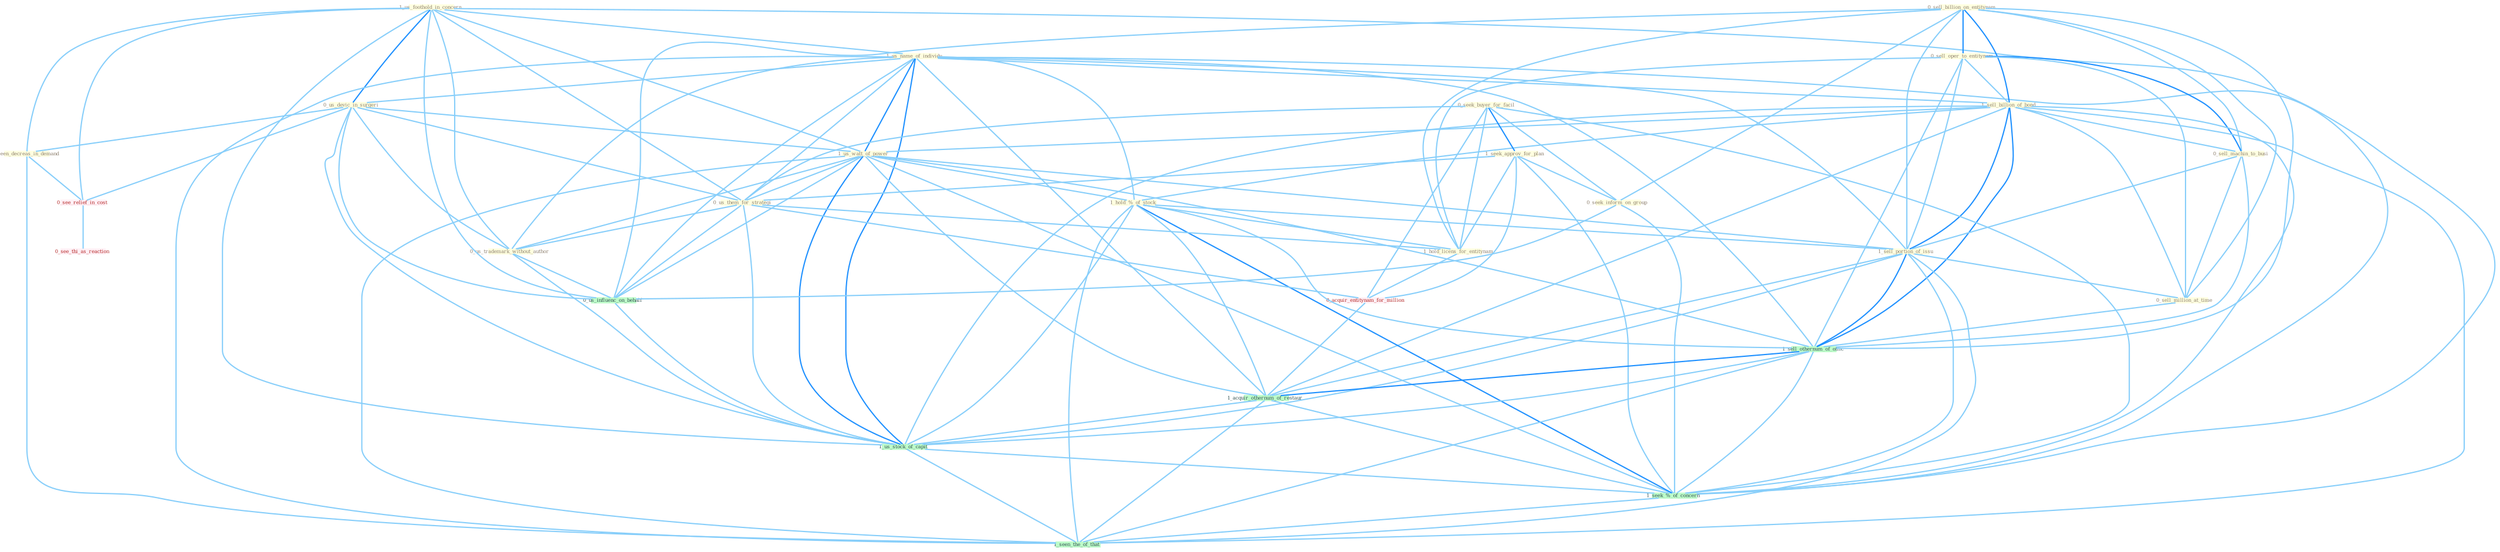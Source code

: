 Graph G{ 
    node
    [shape=polygon,style=filled,width=.5,height=.06,color="#BDFCC9",fixedsize=true,fontsize=4,
    fontcolor="#2f4f4f"];
    {node
    [color="#ffffe0", fontcolor="#8b7d6b"] "1_us_foothold_in_concern " "1_us_name_of_individu " "0_sell_billion_on_entitynam " "0_sell_oper_to_entitynam " "1_sell_billion_of_bond " "0_seek_buyer_for_facil " "0_sell_machin_to_busi " "1_seek_approv_for_plan " "0_us_devic_in_surgeri " "1_us_watt_of_power " "1_seen_decreas_in_demand " "1_hold_%_of_stock " "0_us_them_for_strategi " "1_sell_portion_of_issu " "0_us_trademark_without_author " "0_sell_million_at_time " "1_hold_licens_for_entitynam " "0_seek_inform_on_group "}
{node [color="#fff0f5", fontcolor="#b22222"] "0_acquir_entitynam_for_million " "0_see_relief_in_cost " "0_see_thi_as_reaction "}
edge [color="#B0E2FF"];

	"1_us_foothold_in_concern " -- "1_us_name_of_individu " [w="1", color="#87cefa" ];
	"1_us_foothold_in_concern " -- "0_us_devic_in_surgeri " [w="2", color="#1e90ff" , len=0.8];
	"1_us_foothold_in_concern " -- "1_us_watt_of_power " [w="1", color="#87cefa" ];
	"1_us_foothold_in_concern " -- "1_seen_decreas_in_demand " [w="1", color="#87cefa" ];
	"1_us_foothold_in_concern " -- "0_us_them_for_strategi " [w="1", color="#87cefa" ];
	"1_us_foothold_in_concern " -- "0_us_trademark_without_author " [w="1", color="#87cefa" ];
	"1_us_foothold_in_concern " -- "0_us_influenc_on_behalf " [w="1", color="#87cefa" ];
	"1_us_foothold_in_concern " -- "0_see_relief_in_cost " [w="1", color="#87cefa" ];
	"1_us_foothold_in_concern " -- "1_us_stock_of_capit " [w="1", color="#87cefa" ];
	"1_us_foothold_in_concern " -- "1_seek_%_of_concern " [w="1", color="#87cefa" ];
	"1_us_name_of_individu " -- "1_sell_billion_of_bond " [w="1", color="#87cefa" ];
	"1_us_name_of_individu " -- "0_us_devic_in_surgeri " [w="1", color="#87cefa" ];
	"1_us_name_of_individu " -- "1_us_watt_of_power " [w="2", color="#1e90ff" , len=0.8];
	"1_us_name_of_individu " -- "1_hold_%_of_stock " [w="1", color="#87cefa" ];
	"1_us_name_of_individu " -- "0_us_them_for_strategi " [w="1", color="#87cefa" ];
	"1_us_name_of_individu " -- "1_sell_portion_of_issu " [w="1", color="#87cefa" ];
	"1_us_name_of_individu " -- "0_us_trademark_without_author " [w="1", color="#87cefa" ];
	"1_us_name_of_individu " -- "1_sell_othernum_of_offic " [w="1", color="#87cefa" ];
	"1_us_name_of_individu " -- "0_us_influenc_on_behalf " [w="1", color="#87cefa" ];
	"1_us_name_of_individu " -- "1_acquir_othernum_of_restaur " [w="1", color="#87cefa" ];
	"1_us_name_of_individu " -- "1_us_stock_of_capit " [w="2", color="#1e90ff" , len=0.8];
	"1_us_name_of_individu " -- "1_seek_%_of_concern " [w="1", color="#87cefa" ];
	"1_us_name_of_individu " -- "1_seen_the_of_that " [w="1", color="#87cefa" ];
	"0_sell_billion_on_entitynam " -- "0_sell_oper_to_entitynam " [w="2", color="#1e90ff" , len=0.8];
	"0_sell_billion_on_entitynam " -- "1_sell_billion_of_bond " [w="2", color="#1e90ff" , len=0.8];
	"0_sell_billion_on_entitynam " -- "0_sell_machin_to_busi " [w="1", color="#87cefa" ];
	"0_sell_billion_on_entitynam " -- "1_sell_portion_of_issu " [w="1", color="#87cefa" ];
	"0_sell_billion_on_entitynam " -- "0_sell_million_at_time " [w="1", color="#87cefa" ];
	"0_sell_billion_on_entitynam " -- "1_hold_licens_for_entitynam " [w="1", color="#87cefa" ];
	"0_sell_billion_on_entitynam " -- "0_seek_inform_on_group " [w="1", color="#87cefa" ];
	"0_sell_billion_on_entitynam " -- "1_sell_othernum_of_offic " [w="1", color="#87cefa" ];
	"0_sell_billion_on_entitynam " -- "0_us_influenc_on_behalf " [w="1", color="#87cefa" ];
	"0_sell_oper_to_entitynam " -- "1_sell_billion_of_bond " [w="1", color="#87cefa" ];
	"0_sell_oper_to_entitynam " -- "0_sell_machin_to_busi " [w="2", color="#1e90ff" , len=0.8];
	"0_sell_oper_to_entitynam " -- "1_sell_portion_of_issu " [w="1", color="#87cefa" ];
	"0_sell_oper_to_entitynam " -- "0_sell_million_at_time " [w="1", color="#87cefa" ];
	"0_sell_oper_to_entitynam " -- "1_hold_licens_for_entitynam " [w="1", color="#87cefa" ];
	"0_sell_oper_to_entitynam " -- "1_sell_othernum_of_offic " [w="1", color="#87cefa" ];
	"1_sell_billion_of_bond " -- "0_sell_machin_to_busi " [w="1", color="#87cefa" ];
	"1_sell_billion_of_bond " -- "1_us_watt_of_power " [w="1", color="#87cefa" ];
	"1_sell_billion_of_bond " -- "1_hold_%_of_stock " [w="1", color="#87cefa" ];
	"1_sell_billion_of_bond " -- "1_sell_portion_of_issu " [w="2", color="#1e90ff" , len=0.8];
	"1_sell_billion_of_bond " -- "0_sell_million_at_time " [w="1", color="#87cefa" ];
	"1_sell_billion_of_bond " -- "1_sell_othernum_of_offic " [w="2", color="#1e90ff" , len=0.8];
	"1_sell_billion_of_bond " -- "1_acquir_othernum_of_restaur " [w="1", color="#87cefa" ];
	"1_sell_billion_of_bond " -- "1_us_stock_of_capit " [w="1", color="#87cefa" ];
	"1_sell_billion_of_bond " -- "1_seek_%_of_concern " [w="1", color="#87cefa" ];
	"1_sell_billion_of_bond " -- "1_seen_the_of_that " [w="1", color="#87cefa" ];
	"0_seek_buyer_for_facil " -- "1_seek_approv_for_plan " [w="2", color="#1e90ff" , len=0.8];
	"0_seek_buyer_for_facil " -- "0_us_them_for_strategi " [w="1", color="#87cefa" ];
	"0_seek_buyer_for_facil " -- "1_hold_licens_for_entitynam " [w="1", color="#87cefa" ];
	"0_seek_buyer_for_facil " -- "0_seek_inform_on_group " [w="1", color="#87cefa" ];
	"0_seek_buyer_for_facil " -- "0_acquir_entitynam_for_million " [w="1", color="#87cefa" ];
	"0_seek_buyer_for_facil " -- "1_seek_%_of_concern " [w="1", color="#87cefa" ];
	"0_sell_machin_to_busi " -- "1_sell_portion_of_issu " [w="1", color="#87cefa" ];
	"0_sell_machin_to_busi " -- "0_sell_million_at_time " [w="1", color="#87cefa" ];
	"0_sell_machin_to_busi " -- "1_sell_othernum_of_offic " [w="1", color="#87cefa" ];
	"1_seek_approv_for_plan " -- "0_us_them_for_strategi " [w="1", color="#87cefa" ];
	"1_seek_approv_for_plan " -- "1_hold_licens_for_entitynam " [w="1", color="#87cefa" ];
	"1_seek_approv_for_plan " -- "0_seek_inform_on_group " [w="1", color="#87cefa" ];
	"1_seek_approv_for_plan " -- "0_acquir_entitynam_for_million " [w="1", color="#87cefa" ];
	"1_seek_approv_for_plan " -- "1_seek_%_of_concern " [w="1", color="#87cefa" ];
	"0_us_devic_in_surgeri " -- "1_us_watt_of_power " [w="1", color="#87cefa" ];
	"0_us_devic_in_surgeri " -- "1_seen_decreas_in_demand " [w="1", color="#87cefa" ];
	"0_us_devic_in_surgeri " -- "0_us_them_for_strategi " [w="1", color="#87cefa" ];
	"0_us_devic_in_surgeri " -- "0_us_trademark_without_author " [w="1", color="#87cefa" ];
	"0_us_devic_in_surgeri " -- "0_us_influenc_on_behalf " [w="1", color="#87cefa" ];
	"0_us_devic_in_surgeri " -- "0_see_relief_in_cost " [w="1", color="#87cefa" ];
	"0_us_devic_in_surgeri " -- "1_us_stock_of_capit " [w="1", color="#87cefa" ];
	"1_us_watt_of_power " -- "1_hold_%_of_stock " [w="1", color="#87cefa" ];
	"1_us_watt_of_power " -- "0_us_them_for_strategi " [w="1", color="#87cefa" ];
	"1_us_watt_of_power " -- "1_sell_portion_of_issu " [w="1", color="#87cefa" ];
	"1_us_watt_of_power " -- "0_us_trademark_without_author " [w="1", color="#87cefa" ];
	"1_us_watt_of_power " -- "1_sell_othernum_of_offic " [w="1", color="#87cefa" ];
	"1_us_watt_of_power " -- "0_us_influenc_on_behalf " [w="1", color="#87cefa" ];
	"1_us_watt_of_power " -- "1_acquir_othernum_of_restaur " [w="1", color="#87cefa" ];
	"1_us_watt_of_power " -- "1_us_stock_of_capit " [w="2", color="#1e90ff" , len=0.8];
	"1_us_watt_of_power " -- "1_seek_%_of_concern " [w="1", color="#87cefa" ];
	"1_us_watt_of_power " -- "1_seen_the_of_that " [w="1", color="#87cefa" ];
	"1_seen_decreas_in_demand " -- "0_see_relief_in_cost " [w="1", color="#87cefa" ];
	"1_seen_decreas_in_demand " -- "1_seen_the_of_that " [w="1", color="#87cefa" ];
	"1_hold_%_of_stock " -- "1_sell_portion_of_issu " [w="1", color="#87cefa" ];
	"1_hold_%_of_stock " -- "1_hold_licens_for_entitynam " [w="1", color="#87cefa" ];
	"1_hold_%_of_stock " -- "1_sell_othernum_of_offic " [w="1", color="#87cefa" ];
	"1_hold_%_of_stock " -- "1_acquir_othernum_of_restaur " [w="1", color="#87cefa" ];
	"1_hold_%_of_stock " -- "1_us_stock_of_capit " [w="1", color="#87cefa" ];
	"1_hold_%_of_stock " -- "1_seek_%_of_concern " [w="2", color="#1e90ff" , len=0.8];
	"1_hold_%_of_stock " -- "1_seen_the_of_that " [w="1", color="#87cefa" ];
	"0_us_them_for_strategi " -- "0_us_trademark_without_author " [w="1", color="#87cefa" ];
	"0_us_them_for_strategi " -- "1_hold_licens_for_entitynam " [w="1", color="#87cefa" ];
	"0_us_them_for_strategi " -- "0_acquir_entitynam_for_million " [w="1", color="#87cefa" ];
	"0_us_them_for_strategi " -- "0_us_influenc_on_behalf " [w="1", color="#87cefa" ];
	"0_us_them_for_strategi " -- "1_us_stock_of_capit " [w="1", color="#87cefa" ];
	"1_sell_portion_of_issu " -- "0_sell_million_at_time " [w="1", color="#87cefa" ];
	"1_sell_portion_of_issu " -- "1_sell_othernum_of_offic " [w="2", color="#1e90ff" , len=0.8];
	"1_sell_portion_of_issu " -- "1_acquir_othernum_of_restaur " [w="1", color="#87cefa" ];
	"1_sell_portion_of_issu " -- "1_us_stock_of_capit " [w="1", color="#87cefa" ];
	"1_sell_portion_of_issu " -- "1_seek_%_of_concern " [w="1", color="#87cefa" ];
	"1_sell_portion_of_issu " -- "1_seen_the_of_that " [w="1", color="#87cefa" ];
	"0_us_trademark_without_author " -- "0_us_influenc_on_behalf " [w="1", color="#87cefa" ];
	"0_us_trademark_without_author " -- "1_us_stock_of_capit " [w="1", color="#87cefa" ];
	"0_sell_million_at_time " -- "1_sell_othernum_of_offic " [w="1", color="#87cefa" ];
	"1_hold_licens_for_entitynam " -- "0_acquir_entitynam_for_million " [w="1", color="#87cefa" ];
	"0_seek_inform_on_group " -- "0_us_influenc_on_behalf " [w="1", color="#87cefa" ];
	"0_seek_inform_on_group " -- "1_seek_%_of_concern " [w="1", color="#87cefa" ];
	"0_acquir_entitynam_for_million " -- "1_acquir_othernum_of_restaur " [w="1", color="#87cefa" ];
	"1_sell_othernum_of_offic " -- "1_acquir_othernum_of_restaur " [w="2", color="#1e90ff" , len=0.8];
	"1_sell_othernum_of_offic " -- "1_us_stock_of_capit " [w="1", color="#87cefa" ];
	"1_sell_othernum_of_offic " -- "1_seek_%_of_concern " [w="1", color="#87cefa" ];
	"1_sell_othernum_of_offic " -- "1_seen_the_of_that " [w="1", color="#87cefa" ];
	"0_us_influenc_on_behalf " -- "1_us_stock_of_capit " [w="1", color="#87cefa" ];
	"0_see_relief_in_cost " -- "0_see_thi_as_reaction " [w="1", color="#87cefa" ];
	"1_acquir_othernum_of_restaur " -- "1_us_stock_of_capit " [w="1", color="#87cefa" ];
	"1_acquir_othernum_of_restaur " -- "1_seek_%_of_concern " [w="1", color="#87cefa" ];
	"1_acquir_othernum_of_restaur " -- "1_seen_the_of_that " [w="1", color="#87cefa" ];
	"1_us_stock_of_capit " -- "1_seek_%_of_concern " [w="1", color="#87cefa" ];
	"1_us_stock_of_capit " -- "1_seen_the_of_that " [w="1", color="#87cefa" ];
	"1_seek_%_of_concern " -- "1_seen_the_of_that " [w="1", color="#87cefa" ];
}